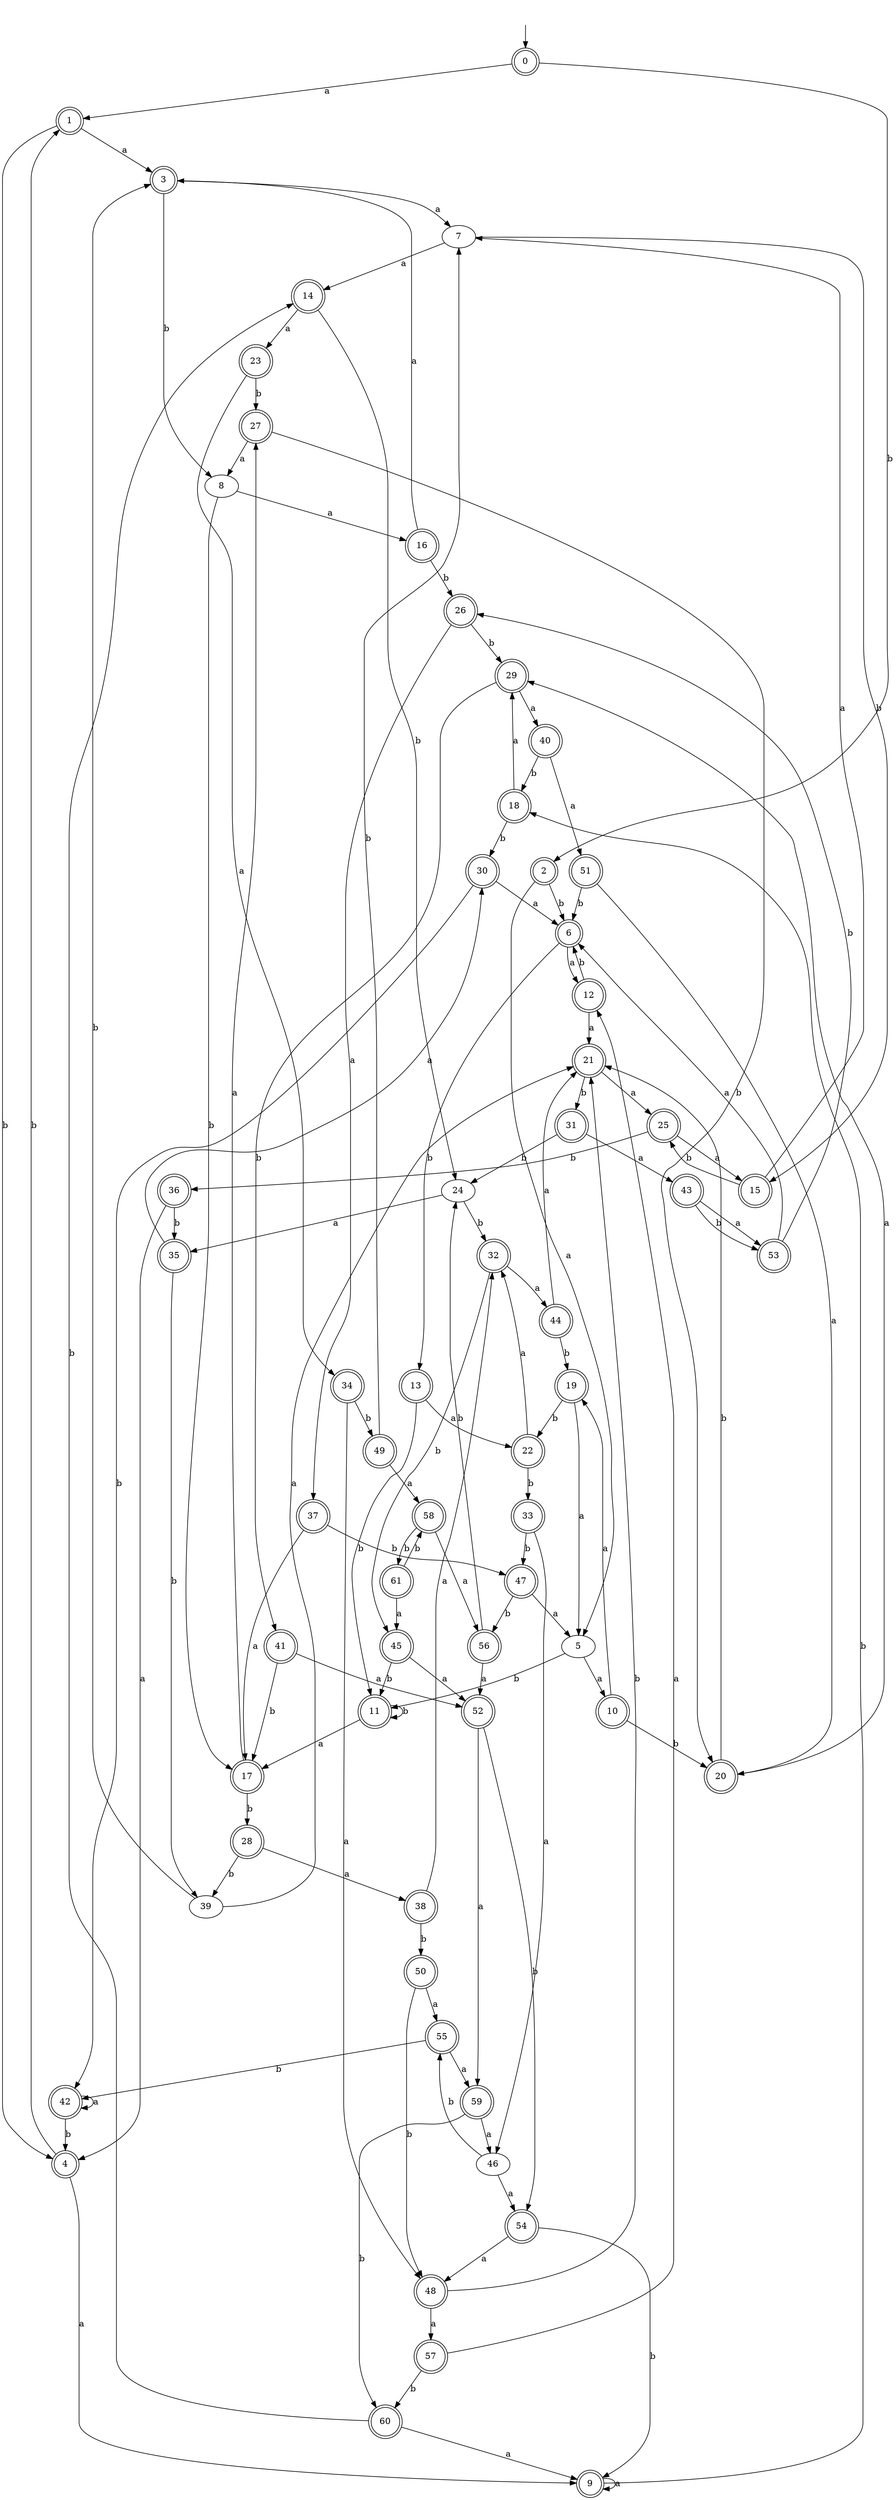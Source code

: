 digraph RandomDFA {
  __start0 [label="", shape=none];
  __start0 -> 0 [label=""];
  0 [shape=circle] [shape=doublecircle]
  0 -> 1 [label="a"]
  0 -> 2 [label="b"]
  1 [shape=doublecircle]
  1 -> 3 [label="a"]
  1 -> 4 [label="b"]
  2 [shape=doublecircle]
  2 -> 5 [label="a"]
  2 -> 6 [label="b"]
  3 [shape=doublecircle]
  3 -> 7 [label="a"]
  3 -> 8 [label="b"]
  4 [shape=doublecircle]
  4 -> 9 [label="a"]
  4 -> 1 [label="b"]
  5
  5 -> 10 [label="a"]
  5 -> 11 [label="b"]
  6 [shape=doublecircle]
  6 -> 12 [label="a"]
  6 -> 13 [label="b"]
  7
  7 -> 14 [label="a"]
  7 -> 15 [label="b"]
  8
  8 -> 16 [label="a"]
  8 -> 17 [label="b"]
  9 [shape=doublecircle]
  9 -> 9 [label="a"]
  9 -> 18 [label="b"]
  10 [shape=doublecircle]
  10 -> 19 [label="a"]
  10 -> 20 [label="b"]
  11 [shape=doublecircle]
  11 -> 17 [label="a"]
  11 -> 11 [label="b"]
  12 [shape=doublecircle]
  12 -> 21 [label="a"]
  12 -> 6 [label="b"]
  13 [shape=doublecircle]
  13 -> 22 [label="a"]
  13 -> 11 [label="b"]
  14 [shape=doublecircle]
  14 -> 23 [label="a"]
  14 -> 24 [label="b"]
  15 [shape=doublecircle]
  15 -> 7 [label="a"]
  15 -> 25 [label="b"]
  16 [shape=doublecircle]
  16 -> 3 [label="a"]
  16 -> 26 [label="b"]
  17 [shape=doublecircle]
  17 -> 27 [label="a"]
  17 -> 28 [label="b"]
  18 [shape=doublecircle]
  18 -> 29 [label="a"]
  18 -> 30 [label="b"]
  19 [shape=doublecircle]
  19 -> 5 [label="a"]
  19 -> 22 [label="b"]
  20 [shape=doublecircle]
  20 -> 29 [label="a"]
  20 -> 21 [label="b"]
  21 [shape=doublecircle]
  21 -> 25 [label="a"]
  21 -> 31 [label="b"]
  22 [shape=doublecircle]
  22 -> 32 [label="a"]
  22 -> 33 [label="b"]
  23 [shape=doublecircle]
  23 -> 34 [label="a"]
  23 -> 27 [label="b"]
  24
  24 -> 35 [label="a"]
  24 -> 32 [label="b"]
  25 [shape=doublecircle]
  25 -> 15 [label="a"]
  25 -> 36 [label="b"]
  26 [shape=doublecircle]
  26 -> 37 [label="a"]
  26 -> 29 [label="b"]
  27 [shape=doublecircle]
  27 -> 8 [label="a"]
  27 -> 20 [label="b"]
  28 [shape=doublecircle]
  28 -> 38 [label="a"]
  28 -> 39 [label="b"]
  29 [shape=doublecircle]
  29 -> 40 [label="a"]
  29 -> 41 [label="b"]
  30 [shape=doublecircle]
  30 -> 6 [label="a"]
  30 -> 42 [label="b"]
  31 [shape=doublecircle]
  31 -> 43 [label="a"]
  31 -> 24 [label="b"]
  32 [shape=doublecircle]
  32 -> 44 [label="a"]
  32 -> 45 [label="b"]
  33 [shape=doublecircle]
  33 -> 46 [label="a"]
  33 -> 47 [label="b"]
  34 [shape=doublecircle]
  34 -> 48 [label="a"]
  34 -> 49 [label="b"]
  35 [shape=doublecircle]
  35 -> 30 [label="a"]
  35 -> 39 [label="b"]
  36 [shape=doublecircle]
  36 -> 4 [label="a"]
  36 -> 35 [label="b"]
  37 [shape=doublecircle]
  37 -> 17 [label="a"]
  37 -> 47 [label="b"]
  38 [shape=doublecircle]
  38 -> 32 [label="a"]
  38 -> 50 [label="b"]
  39
  39 -> 21 [label="a"]
  39 -> 3 [label="b"]
  40 [shape=doublecircle]
  40 -> 51 [label="a"]
  40 -> 18 [label="b"]
  41 [shape=doublecircle]
  41 -> 52 [label="a"]
  41 -> 17 [label="b"]
  42 [shape=doublecircle]
  42 -> 42 [label="a"]
  42 -> 4 [label="b"]
  43 [shape=doublecircle]
  43 -> 53 [label="a"]
  43 -> 53 [label="b"]
  44 [shape=doublecircle]
  44 -> 21 [label="a"]
  44 -> 19 [label="b"]
  45 [shape=doublecircle]
  45 -> 52 [label="a"]
  45 -> 11 [label="b"]
  46
  46 -> 54 [label="a"]
  46 -> 55 [label="b"]
  47 [shape=doublecircle]
  47 -> 5 [label="a"]
  47 -> 56 [label="b"]
  48 [shape=doublecircle]
  48 -> 57 [label="a"]
  48 -> 21 [label="b"]
  49 [shape=doublecircle]
  49 -> 58 [label="a"]
  49 -> 7 [label="b"]
  50 [shape=doublecircle]
  50 -> 55 [label="a"]
  50 -> 48 [label="b"]
  51 [shape=doublecircle]
  51 -> 20 [label="a"]
  51 -> 6 [label="b"]
  52 [shape=doublecircle]
  52 -> 59 [label="a"]
  52 -> 54 [label="b"]
  53 [shape=doublecircle]
  53 -> 6 [label="a"]
  53 -> 26 [label="b"]
  54 [shape=doublecircle]
  54 -> 48 [label="a"]
  54 -> 9 [label="b"]
  55 [shape=doublecircle]
  55 -> 59 [label="a"]
  55 -> 42 [label="b"]
  56 [shape=doublecircle]
  56 -> 52 [label="a"]
  56 -> 24 [label="b"]
  57 [shape=doublecircle]
  57 -> 12 [label="a"]
  57 -> 60 [label="b"]
  58 [shape=doublecircle]
  58 -> 56 [label="a"]
  58 -> 61 [label="b"]
  59 [shape=doublecircle]
  59 -> 46 [label="a"]
  59 -> 60 [label="b"]
  60 [shape=doublecircle]
  60 -> 9 [label="a"]
  60 -> 14 [label="b"]
  61 [shape=doublecircle]
  61 -> 45 [label="a"]
  61 -> 58 [label="b"]
}
